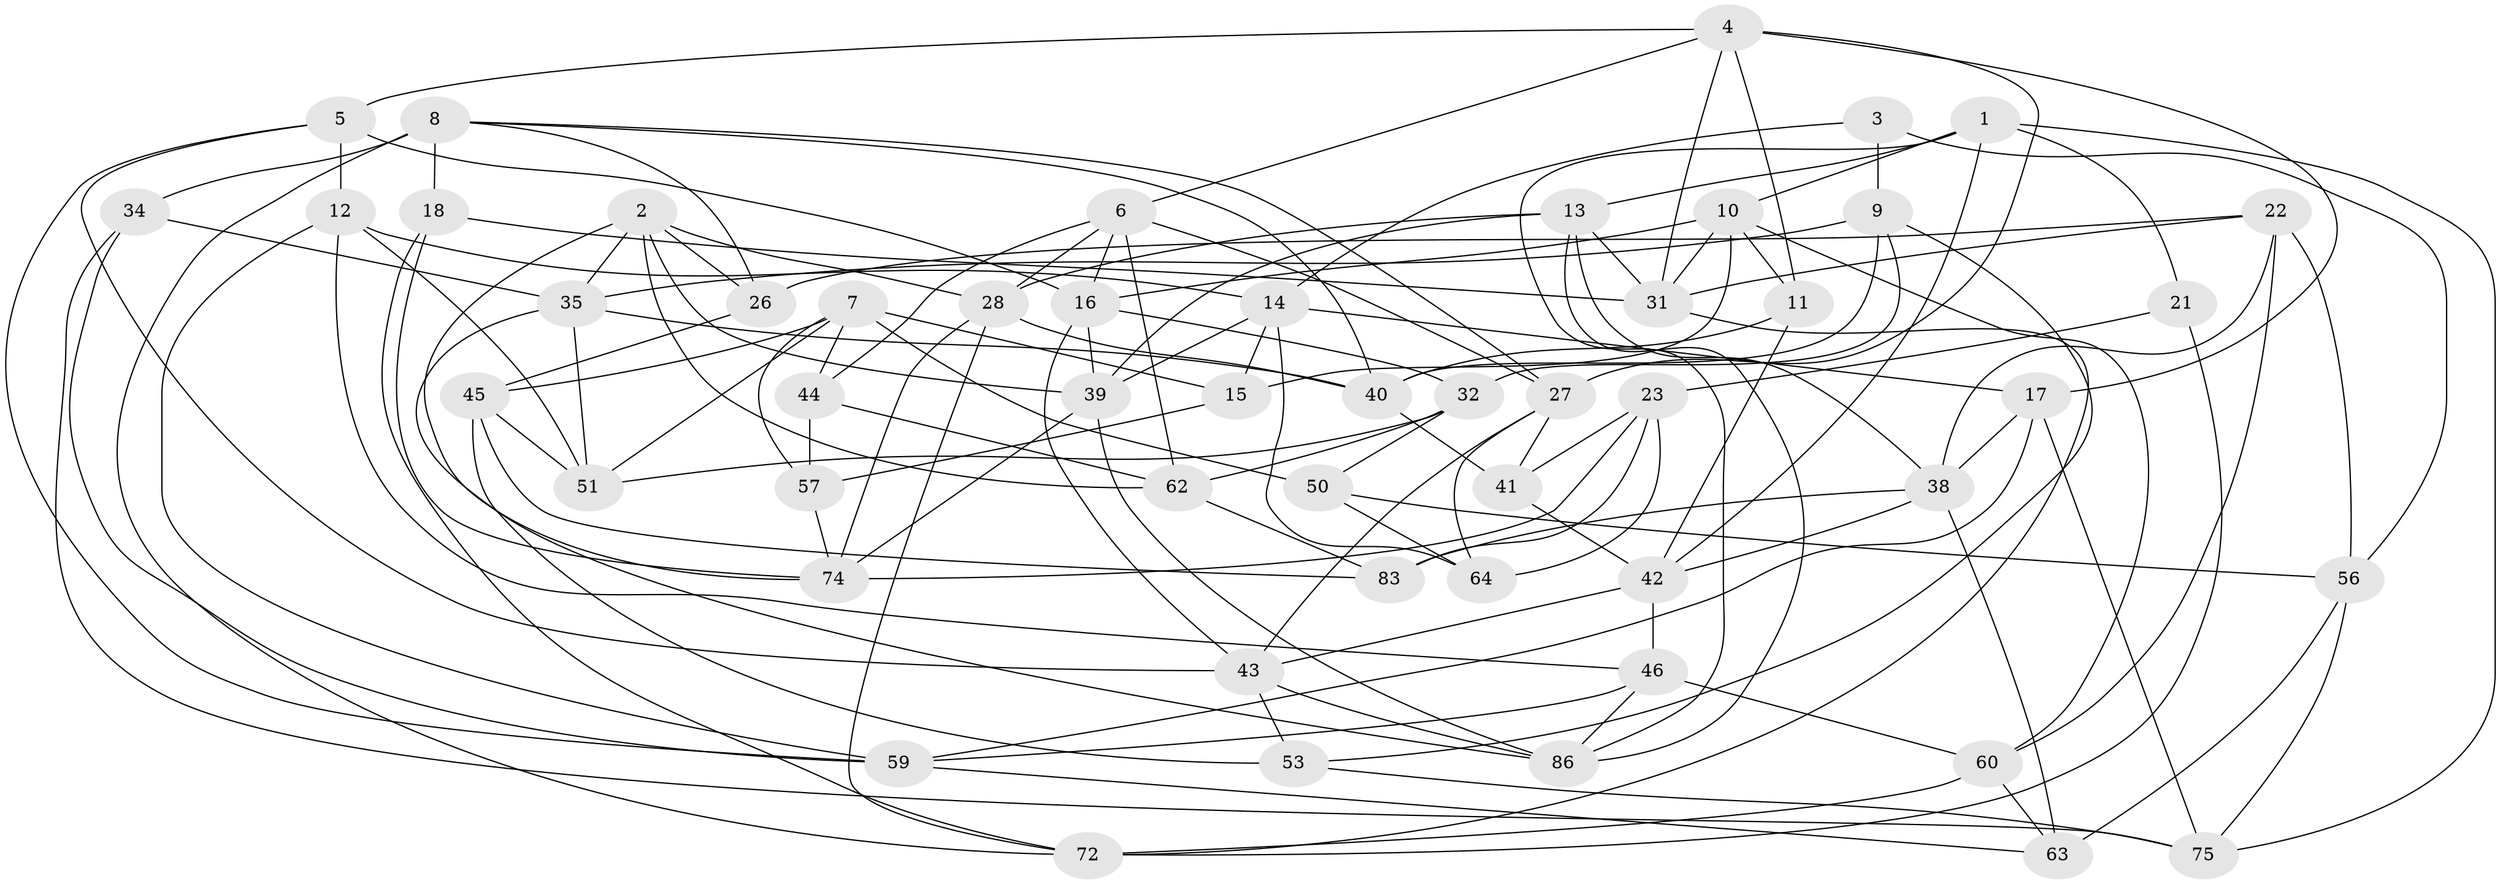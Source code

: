 // Generated by graph-tools (version 1.1) at 2025/24/03/03/25 07:24:28]
// undirected, 52 vertices, 133 edges
graph export_dot {
graph [start="1"]
  node [color=gray90,style=filled];
  1 [super="+66"];
  2 [super="+36"];
  3;
  4 [super="+58"];
  5 [super="+33"];
  6 [super="+70"];
  7 [super="+30"];
  8 [super="+20"];
  9 [super="+78"];
  10 [super="+24"];
  11;
  12 [super="+80"];
  13 [super="+25"];
  14 [super="+19"];
  15;
  16 [super="+68"];
  17 [super="+49"];
  18;
  21;
  22 [super="+54"];
  23 [super="+29"];
  26;
  27 [super="+82"];
  28 [super="+37"];
  31 [super="+55"];
  32 [super="+88"];
  34;
  35 [super="+47"];
  38 [super="+87"];
  39 [super="+67"];
  40 [super="+48"];
  41;
  42 [super="+71"];
  43 [super="+76"];
  44;
  45 [super="+81"];
  46 [super="+52"];
  50;
  51 [super="+77"];
  53;
  56 [super="+69"];
  57;
  59 [super="+73"];
  60 [super="+61"];
  62 [super="+65"];
  63;
  64;
  72 [super="+85"];
  74 [super="+79"];
  75 [super="+84"];
  83;
  86 [super="+89"];
  1 -- 42;
  1 -- 13;
  1 -- 75;
  1 -- 10;
  1 -- 21;
  1 -- 86;
  2 -- 62;
  2 -- 74;
  2 -- 39;
  2 -- 26;
  2 -- 28;
  2 -- 35;
  3 -- 9 [weight=2];
  3 -- 14;
  3 -- 56;
  4 -- 17;
  4 -- 6;
  4 -- 5;
  4 -- 27;
  4 -- 11;
  4 -- 31;
  5 -- 16;
  5 -- 12 [weight=2];
  5 -- 59;
  5 -- 43;
  6 -- 16;
  6 -- 62;
  6 -- 28;
  6 -- 44;
  6 -- 27;
  7 -- 50;
  7 -- 44;
  7 -- 57;
  7 -- 51;
  7 -- 45;
  7 -- 15;
  8 -- 40;
  8 -- 72;
  8 -- 27;
  8 -- 18;
  8 -- 26;
  8 -- 34;
  9 -- 40;
  9 -- 35;
  9 -- 32;
  9 -- 53;
  10 -- 31;
  10 -- 15;
  10 -- 11;
  10 -- 60;
  10 -- 16;
  11 -- 42;
  11 -- 40;
  12 -- 59;
  12 -- 51;
  12 -- 14;
  12 -- 46;
  13 -- 86;
  13 -- 31;
  13 -- 38;
  13 -- 39;
  13 -- 28;
  14 -- 64;
  14 -- 17;
  14 -- 15;
  14 -- 39;
  15 -- 57;
  16 -- 32;
  16 -- 39;
  16 -- 43;
  17 -- 38;
  17 -- 75 [weight=2];
  17 -- 59;
  18 -- 72;
  18 -- 74;
  18 -- 31;
  21 -- 23 [weight=2];
  21 -- 72;
  22 -- 56 [weight=2];
  22 -- 26;
  22 -- 31;
  22 -- 38;
  22 -- 60;
  23 -- 83;
  23 -- 64;
  23 -- 41;
  23 -- 74;
  26 -- 45;
  27 -- 41;
  27 -- 64;
  27 -- 43;
  28 -- 72;
  28 -- 74;
  28 -- 40;
  31 -- 72;
  32 -- 50;
  32 -- 51;
  32 -- 62 [weight=2];
  34 -- 59;
  34 -- 75;
  34 -- 35;
  35 -- 51;
  35 -- 40;
  35 -- 86;
  38 -- 42;
  38 -- 83;
  38 -- 63;
  39 -- 86;
  39 -- 74;
  40 -- 41;
  41 -- 42;
  42 -- 43;
  42 -- 46;
  43 -- 53;
  43 -- 86;
  44 -- 57;
  44 -- 62;
  45 -- 83;
  45 -- 51 [weight=2];
  45 -- 53;
  46 -- 59;
  46 -- 60 [weight=2];
  46 -- 86;
  50 -- 56;
  50 -- 64;
  53 -- 75;
  56 -- 75;
  56 -- 63;
  57 -- 74;
  59 -- 63;
  60 -- 63;
  60 -- 72;
  62 -- 83;
}
